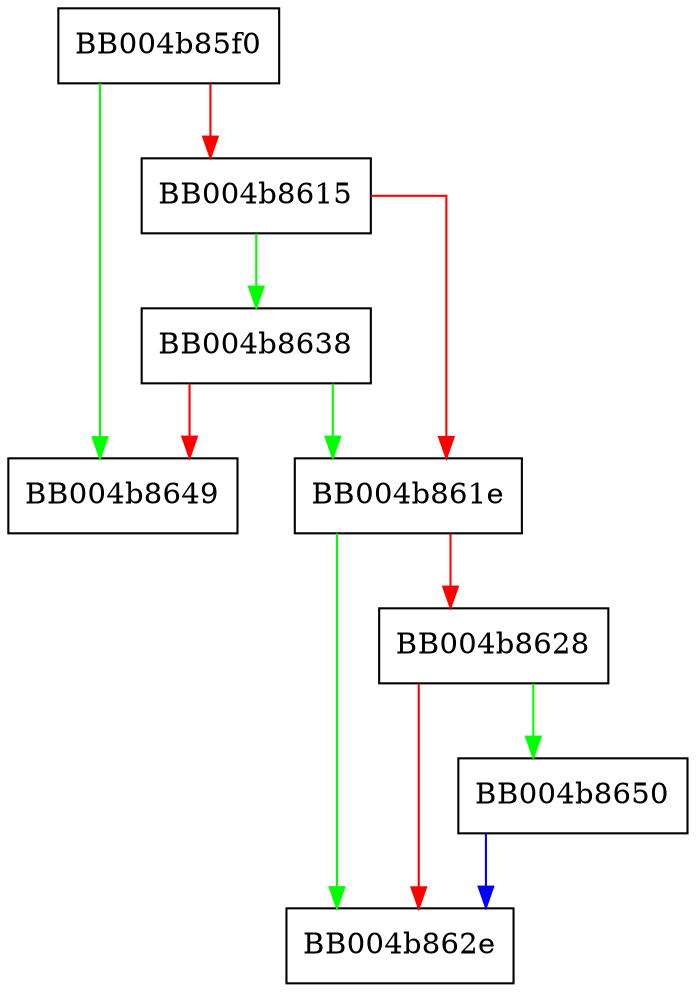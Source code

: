 digraph ossl_qrx_key_update_timeout {
  node [shape="box"];
  graph [splines=ortho];
  BB004b85f0 -> BB004b8649 [color="green"];
  BB004b85f0 -> BB004b8615 [color="red"];
  BB004b8615 -> BB004b8638 [color="green"];
  BB004b8615 -> BB004b861e [color="red"];
  BB004b861e -> BB004b862e [color="green"];
  BB004b861e -> BB004b8628 [color="red"];
  BB004b8628 -> BB004b8650 [color="green"];
  BB004b8628 -> BB004b862e [color="red"];
  BB004b8638 -> BB004b861e [color="green"];
  BB004b8638 -> BB004b8649 [color="red"];
  BB004b8650 -> BB004b862e [color="blue"];
}